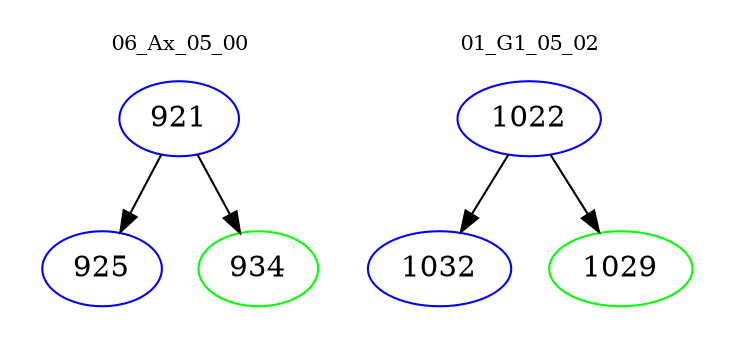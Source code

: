 digraph{
subgraph cluster_0 {
color = white
label = "06_Ax_05_00";
fontsize=10;
T0_921 [label="921", color="blue"]
T0_921 -> T0_925 [color="black"]
T0_925 [label="925", color="blue"]
T0_921 -> T0_934 [color="black"]
T0_934 [label="934", color="green"]
}
subgraph cluster_1 {
color = white
label = "01_G1_05_02";
fontsize=10;
T1_1022 [label="1022", color="blue"]
T1_1022 -> T1_1032 [color="black"]
T1_1032 [label="1032", color="blue"]
T1_1022 -> T1_1029 [color="black"]
T1_1029 [label="1029", color="green"]
}
}
